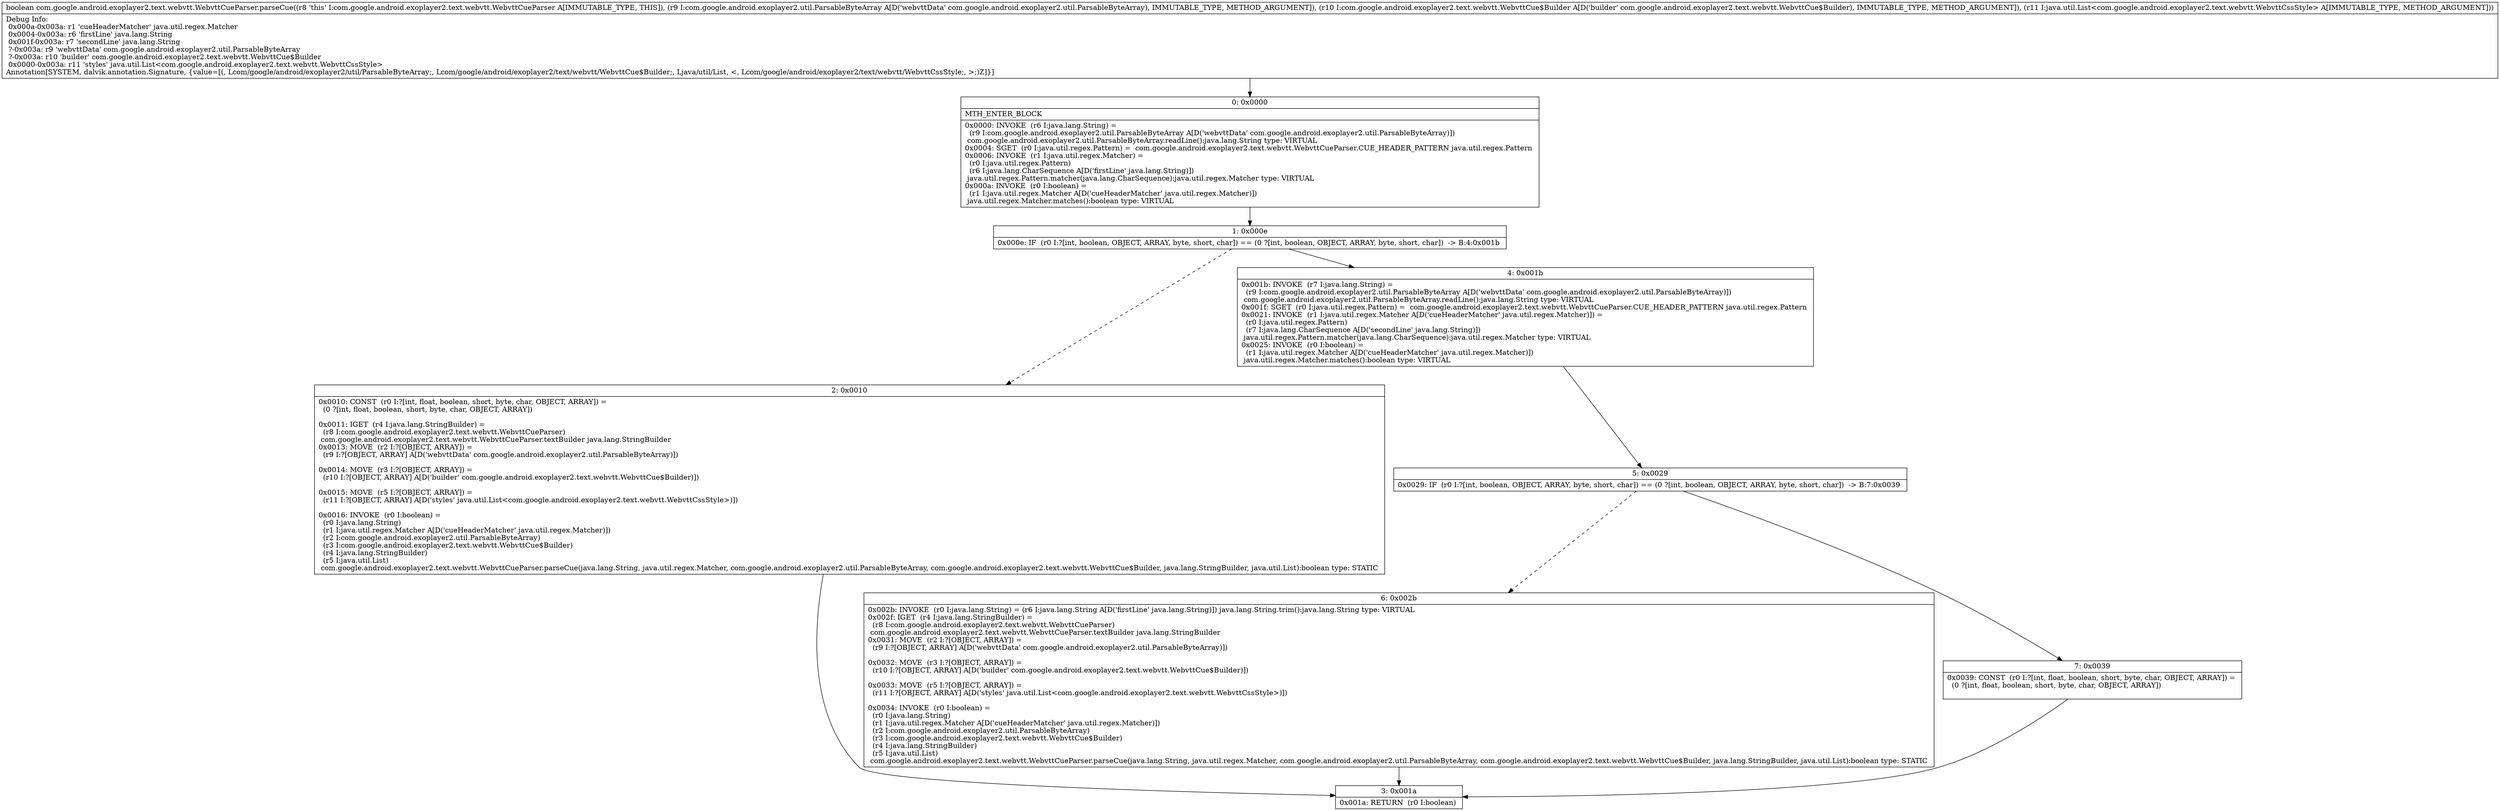 digraph "CFG forcom.google.android.exoplayer2.text.webvtt.WebvttCueParser.parseCue(Lcom\/google\/android\/exoplayer2\/util\/ParsableByteArray;Lcom\/google\/android\/exoplayer2\/text\/webvtt\/WebvttCue$Builder;Ljava\/util\/List;)Z" {
Node_0 [shape=record,label="{0\:\ 0x0000|MTH_ENTER_BLOCK\l|0x0000: INVOKE  (r6 I:java.lang.String) = \l  (r9 I:com.google.android.exoplayer2.util.ParsableByteArray A[D('webvttData' com.google.android.exoplayer2.util.ParsableByteArray)])\l com.google.android.exoplayer2.util.ParsableByteArray.readLine():java.lang.String type: VIRTUAL \l0x0004: SGET  (r0 I:java.util.regex.Pattern) =  com.google.android.exoplayer2.text.webvtt.WebvttCueParser.CUE_HEADER_PATTERN java.util.regex.Pattern \l0x0006: INVOKE  (r1 I:java.util.regex.Matcher) = \l  (r0 I:java.util.regex.Pattern)\l  (r6 I:java.lang.CharSequence A[D('firstLine' java.lang.String)])\l java.util.regex.Pattern.matcher(java.lang.CharSequence):java.util.regex.Matcher type: VIRTUAL \l0x000a: INVOKE  (r0 I:boolean) = \l  (r1 I:java.util.regex.Matcher A[D('cueHeaderMatcher' java.util.regex.Matcher)])\l java.util.regex.Matcher.matches():boolean type: VIRTUAL \l}"];
Node_1 [shape=record,label="{1\:\ 0x000e|0x000e: IF  (r0 I:?[int, boolean, OBJECT, ARRAY, byte, short, char]) == (0 ?[int, boolean, OBJECT, ARRAY, byte, short, char])  \-\> B:4:0x001b \l}"];
Node_2 [shape=record,label="{2\:\ 0x0010|0x0010: CONST  (r0 I:?[int, float, boolean, short, byte, char, OBJECT, ARRAY]) = \l  (0 ?[int, float, boolean, short, byte, char, OBJECT, ARRAY])\l \l0x0011: IGET  (r4 I:java.lang.StringBuilder) = \l  (r8 I:com.google.android.exoplayer2.text.webvtt.WebvttCueParser)\l com.google.android.exoplayer2.text.webvtt.WebvttCueParser.textBuilder java.lang.StringBuilder \l0x0013: MOVE  (r2 I:?[OBJECT, ARRAY]) = \l  (r9 I:?[OBJECT, ARRAY] A[D('webvttData' com.google.android.exoplayer2.util.ParsableByteArray)])\l \l0x0014: MOVE  (r3 I:?[OBJECT, ARRAY]) = \l  (r10 I:?[OBJECT, ARRAY] A[D('builder' com.google.android.exoplayer2.text.webvtt.WebvttCue$Builder)])\l \l0x0015: MOVE  (r5 I:?[OBJECT, ARRAY]) = \l  (r11 I:?[OBJECT, ARRAY] A[D('styles' java.util.List\<com.google.android.exoplayer2.text.webvtt.WebvttCssStyle\>)])\l \l0x0016: INVOKE  (r0 I:boolean) = \l  (r0 I:java.lang.String)\l  (r1 I:java.util.regex.Matcher A[D('cueHeaderMatcher' java.util.regex.Matcher)])\l  (r2 I:com.google.android.exoplayer2.util.ParsableByteArray)\l  (r3 I:com.google.android.exoplayer2.text.webvtt.WebvttCue$Builder)\l  (r4 I:java.lang.StringBuilder)\l  (r5 I:java.util.List)\l com.google.android.exoplayer2.text.webvtt.WebvttCueParser.parseCue(java.lang.String, java.util.regex.Matcher, com.google.android.exoplayer2.util.ParsableByteArray, com.google.android.exoplayer2.text.webvtt.WebvttCue$Builder, java.lang.StringBuilder, java.util.List):boolean type: STATIC \l}"];
Node_3 [shape=record,label="{3\:\ 0x001a|0x001a: RETURN  (r0 I:boolean) \l}"];
Node_4 [shape=record,label="{4\:\ 0x001b|0x001b: INVOKE  (r7 I:java.lang.String) = \l  (r9 I:com.google.android.exoplayer2.util.ParsableByteArray A[D('webvttData' com.google.android.exoplayer2.util.ParsableByteArray)])\l com.google.android.exoplayer2.util.ParsableByteArray.readLine():java.lang.String type: VIRTUAL \l0x001f: SGET  (r0 I:java.util.regex.Pattern) =  com.google.android.exoplayer2.text.webvtt.WebvttCueParser.CUE_HEADER_PATTERN java.util.regex.Pattern \l0x0021: INVOKE  (r1 I:java.util.regex.Matcher A[D('cueHeaderMatcher' java.util.regex.Matcher)]) = \l  (r0 I:java.util.regex.Pattern)\l  (r7 I:java.lang.CharSequence A[D('secondLine' java.lang.String)])\l java.util.regex.Pattern.matcher(java.lang.CharSequence):java.util.regex.Matcher type: VIRTUAL \l0x0025: INVOKE  (r0 I:boolean) = \l  (r1 I:java.util.regex.Matcher A[D('cueHeaderMatcher' java.util.regex.Matcher)])\l java.util.regex.Matcher.matches():boolean type: VIRTUAL \l}"];
Node_5 [shape=record,label="{5\:\ 0x0029|0x0029: IF  (r0 I:?[int, boolean, OBJECT, ARRAY, byte, short, char]) == (0 ?[int, boolean, OBJECT, ARRAY, byte, short, char])  \-\> B:7:0x0039 \l}"];
Node_6 [shape=record,label="{6\:\ 0x002b|0x002b: INVOKE  (r0 I:java.lang.String) = (r6 I:java.lang.String A[D('firstLine' java.lang.String)]) java.lang.String.trim():java.lang.String type: VIRTUAL \l0x002f: IGET  (r4 I:java.lang.StringBuilder) = \l  (r8 I:com.google.android.exoplayer2.text.webvtt.WebvttCueParser)\l com.google.android.exoplayer2.text.webvtt.WebvttCueParser.textBuilder java.lang.StringBuilder \l0x0031: MOVE  (r2 I:?[OBJECT, ARRAY]) = \l  (r9 I:?[OBJECT, ARRAY] A[D('webvttData' com.google.android.exoplayer2.util.ParsableByteArray)])\l \l0x0032: MOVE  (r3 I:?[OBJECT, ARRAY]) = \l  (r10 I:?[OBJECT, ARRAY] A[D('builder' com.google.android.exoplayer2.text.webvtt.WebvttCue$Builder)])\l \l0x0033: MOVE  (r5 I:?[OBJECT, ARRAY]) = \l  (r11 I:?[OBJECT, ARRAY] A[D('styles' java.util.List\<com.google.android.exoplayer2.text.webvtt.WebvttCssStyle\>)])\l \l0x0034: INVOKE  (r0 I:boolean) = \l  (r0 I:java.lang.String)\l  (r1 I:java.util.regex.Matcher A[D('cueHeaderMatcher' java.util.regex.Matcher)])\l  (r2 I:com.google.android.exoplayer2.util.ParsableByteArray)\l  (r3 I:com.google.android.exoplayer2.text.webvtt.WebvttCue$Builder)\l  (r4 I:java.lang.StringBuilder)\l  (r5 I:java.util.List)\l com.google.android.exoplayer2.text.webvtt.WebvttCueParser.parseCue(java.lang.String, java.util.regex.Matcher, com.google.android.exoplayer2.util.ParsableByteArray, com.google.android.exoplayer2.text.webvtt.WebvttCue$Builder, java.lang.StringBuilder, java.util.List):boolean type: STATIC \l}"];
Node_7 [shape=record,label="{7\:\ 0x0039|0x0039: CONST  (r0 I:?[int, float, boolean, short, byte, char, OBJECT, ARRAY]) = \l  (0 ?[int, float, boolean, short, byte, char, OBJECT, ARRAY])\l \l}"];
MethodNode[shape=record,label="{boolean com.google.android.exoplayer2.text.webvtt.WebvttCueParser.parseCue((r8 'this' I:com.google.android.exoplayer2.text.webvtt.WebvttCueParser A[IMMUTABLE_TYPE, THIS]), (r9 I:com.google.android.exoplayer2.util.ParsableByteArray A[D('webvttData' com.google.android.exoplayer2.util.ParsableByteArray), IMMUTABLE_TYPE, METHOD_ARGUMENT]), (r10 I:com.google.android.exoplayer2.text.webvtt.WebvttCue$Builder A[D('builder' com.google.android.exoplayer2.text.webvtt.WebvttCue$Builder), IMMUTABLE_TYPE, METHOD_ARGUMENT]), (r11 I:java.util.List\<com.google.android.exoplayer2.text.webvtt.WebvttCssStyle\> A[IMMUTABLE_TYPE, METHOD_ARGUMENT]))  | Debug Info:\l  0x000a\-0x003a: r1 'cueHeaderMatcher' java.util.regex.Matcher\l  0x0004\-0x003a: r6 'firstLine' java.lang.String\l  0x001f\-0x003a: r7 'secondLine' java.lang.String\l  ?\-0x003a: r9 'webvttData' com.google.android.exoplayer2.util.ParsableByteArray\l  ?\-0x003a: r10 'builder' com.google.android.exoplayer2.text.webvtt.WebvttCue$Builder\l  0x0000\-0x003a: r11 'styles' java.util.List\<com.google.android.exoplayer2.text.webvtt.WebvttCssStyle\>\lAnnotation[SYSTEM, dalvik.annotation.Signature, \{value=[(, Lcom\/google\/android\/exoplayer2\/util\/ParsableByteArray;, Lcom\/google\/android\/exoplayer2\/text\/webvtt\/WebvttCue$Builder;, Ljava\/util\/List, \<, Lcom\/google\/android\/exoplayer2\/text\/webvtt\/WebvttCssStyle;, \>;)Z]\}]\l}"];
MethodNode -> Node_0;
Node_0 -> Node_1;
Node_1 -> Node_2[style=dashed];
Node_1 -> Node_4;
Node_2 -> Node_3;
Node_4 -> Node_5;
Node_5 -> Node_6[style=dashed];
Node_5 -> Node_7;
Node_6 -> Node_3;
Node_7 -> Node_3;
}

